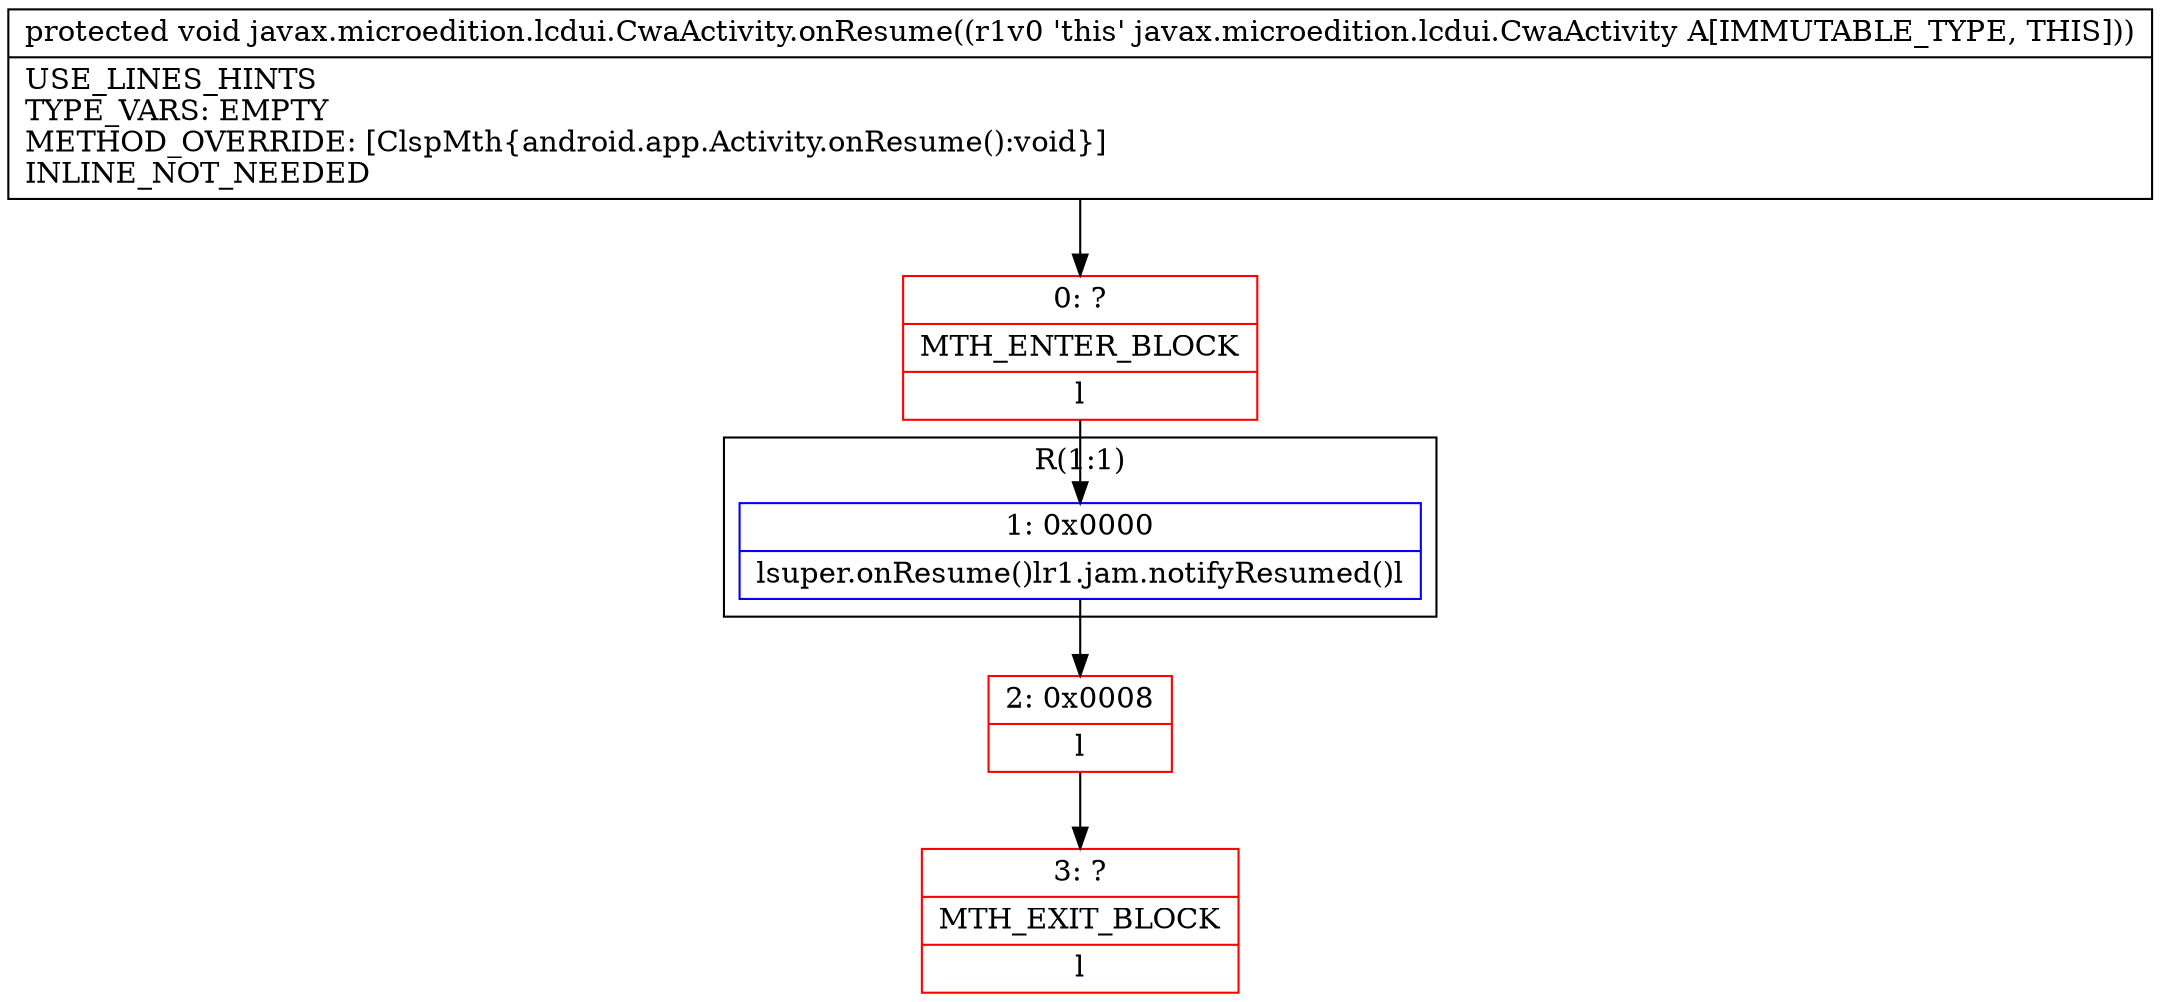 digraph "CFG forjavax.microedition.lcdui.CwaActivity.onResume()V" {
subgraph cluster_Region_1127593172 {
label = "R(1:1)";
node [shape=record,color=blue];
Node_1 [shape=record,label="{1\:\ 0x0000|lsuper.onResume()lr1.jam.notifyResumed()l}"];
}
Node_0 [shape=record,color=red,label="{0\:\ ?|MTH_ENTER_BLOCK\l|l}"];
Node_2 [shape=record,color=red,label="{2\:\ 0x0008|l}"];
Node_3 [shape=record,color=red,label="{3\:\ ?|MTH_EXIT_BLOCK\l|l}"];
MethodNode[shape=record,label="{protected void javax.microedition.lcdui.CwaActivity.onResume((r1v0 'this' javax.microedition.lcdui.CwaActivity A[IMMUTABLE_TYPE, THIS]))  | USE_LINES_HINTS\lTYPE_VARS: EMPTY\lMETHOD_OVERRIDE: [ClspMth\{android.app.Activity.onResume():void\}]\lINLINE_NOT_NEEDED\l}"];
MethodNode -> Node_0;
Node_1 -> Node_2;
Node_0 -> Node_1;
Node_2 -> Node_3;
}

